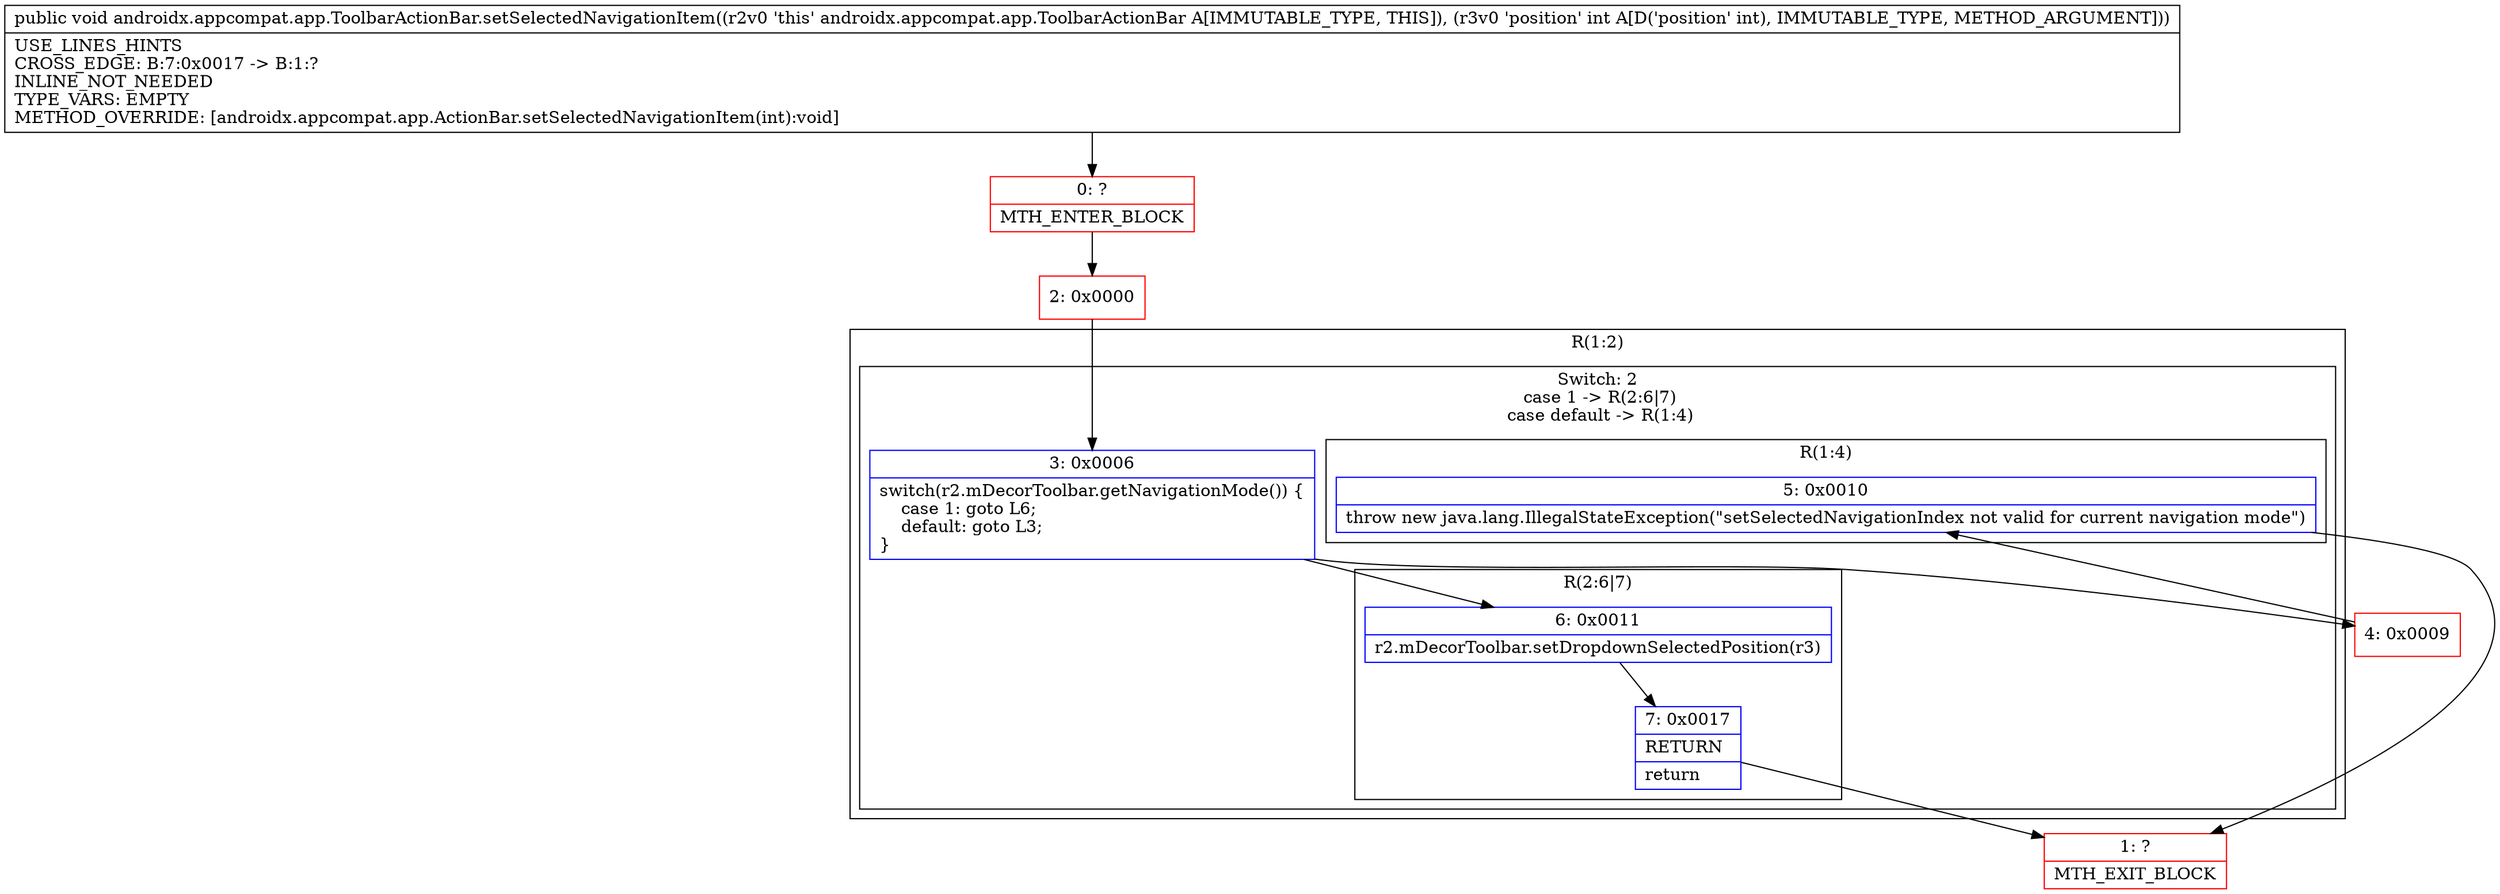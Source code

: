 digraph "CFG forandroidx.appcompat.app.ToolbarActionBar.setSelectedNavigationItem(I)V" {
subgraph cluster_Region_866720658 {
label = "R(1:2)";
node [shape=record,color=blue];
subgraph cluster_SwitchRegion_1207462391 {
label = "Switch: 2
 case 1 -> R(2:6|7)
 case default -> R(1:4)";
node [shape=record,color=blue];
Node_3 [shape=record,label="{3\:\ 0x0006|switch(r2.mDecorToolbar.getNavigationMode()) \{\l    case 1: goto L6;\l    default: goto L3;\l\}\l}"];
subgraph cluster_Region_634179878 {
label = "R(2:6|7)";
node [shape=record,color=blue];
Node_6 [shape=record,label="{6\:\ 0x0011|r2.mDecorToolbar.setDropdownSelectedPosition(r3)\l}"];
Node_7 [shape=record,label="{7\:\ 0x0017|RETURN\l|return\l}"];
}
subgraph cluster_Region_9881453 {
label = "R(1:4)";
node [shape=record,color=blue];
Node_5 [shape=record,label="{5\:\ 0x0010|throw new java.lang.IllegalStateException(\"setSelectedNavigationIndex not valid for current navigation mode\")\l}"];
}
}
}
Node_0 [shape=record,color=red,label="{0\:\ ?|MTH_ENTER_BLOCK\l}"];
Node_2 [shape=record,color=red,label="{2\:\ 0x0000}"];
Node_4 [shape=record,color=red,label="{4\:\ 0x0009}"];
Node_1 [shape=record,color=red,label="{1\:\ ?|MTH_EXIT_BLOCK\l}"];
MethodNode[shape=record,label="{public void androidx.appcompat.app.ToolbarActionBar.setSelectedNavigationItem((r2v0 'this' androidx.appcompat.app.ToolbarActionBar A[IMMUTABLE_TYPE, THIS]), (r3v0 'position' int A[D('position' int), IMMUTABLE_TYPE, METHOD_ARGUMENT]))  | USE_LINES_HINTS\lCROSS_EDGE: B:7:0x0017 \-\> B:1:?\lINLINE_NOT_NEEDED\lTYPE_VARS: EMPTY\lMETHOD_OVERRIDE: [androidx.appcompat.app.ActionBar.setSelectedNavigationItem(int):void]\l}"];
MethodNode -> Node_0;Node_3 -> Node_4;
Node_3 -> Node_6;
Node_6 -> Node_7;
Node_7 -> Node_1;
Node_5 -> Node_1;
Node_0 -> Node_2;
Node_2 -> Node_3;
Node_4 -> Node_5;
}

